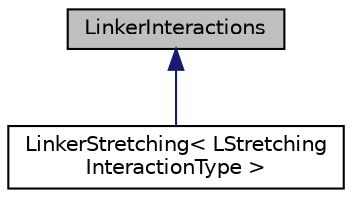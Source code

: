 digraph "LinkerInteractions"
{
 // INTERACTIVE_SVG=YES
  edge [fontname="Helvetica",fontsize="10",labelfontname="Helvetica",labelfontsize="10"];
  node [fontname="Helvetica",fontsize="10",shape=record];
  Node0 [label="LinkerInteractions",height=0.2,width=0.4,color="black", fillcolor="grey75", style="filled", fontcolor="black"];
  Node0 -> Node1 [dir="back",color="midnightblue",fontsize="10",style="solid",fontname="Helvetica"];
  Node1 [label="LinkerStretching\< LStretching\lInteractionType \>",height=0.2,width=0.4,color="black", fillcolor="white", style="filled",URL="$classLinkerStretching.html",tooltip="Represents a Linker stretching interaction. "];
}

